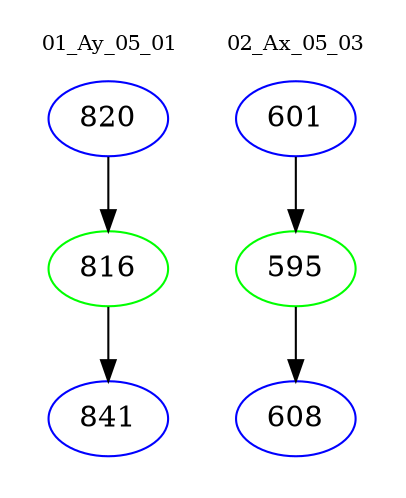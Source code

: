 digraph{
subgraph cluster_0 {
color = white
label = "01_Ay_05_01";
fontsize=10;
T0_820 [label="820", color="blue"]
T0_820 -> T0_816 [color="black"]
T0_816 [label="816", color="green"]
T0_816 -> T0_841 [color="black"]
T0_841 [label="841", color="blue"]
}
subgraph cluster_1 {
color = white
label = "02_Ax_05_03";
fontsize=10;
T1_601 [label="601", color="blue"]
T1_601 -> T1_595 [color="black"]
T1_595 [label="595", color="green"]
T1_595 -> T1_608 [color="black"]
T1_608 [label="608", color="blue"]
}
}
